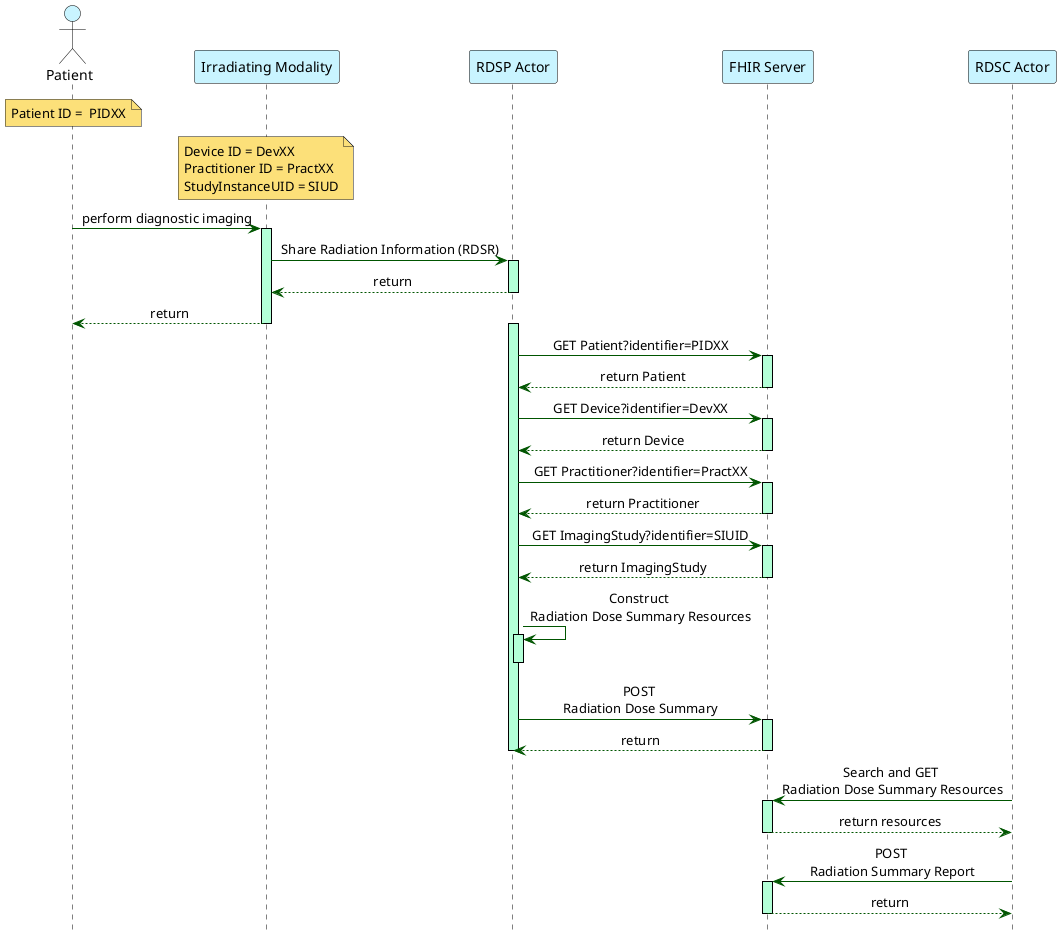 @startuml seq
hide footbox
skinparam sequenceMessageAlign center
skinparam sequence {
ArrowColor #005500
LifeLineBorderColor Black
ActorFontColor Black
ActorBorderColor Black
ParticipantBorderColor Black
ParticipantBackgroundColor #c9f4ff
ActorBackgroundColor #c9f4ff
}

actor Patient
participant "Irradiating Modality" as IrradiatingModality
participant "RDSP Actor" as RDSP
participant "FHIR Server" as server
participant "RDSC Actor" as RDSC

note over Patient #fce079: Patient ID =  PIDXX
note over IrradiatingModality #fce079: Device ID = DevXX\nPractitioner ID = PractXX\nStudyInstanceUID = SIUD

Patient -> IrradiatingModality : perform diagnostic imaging
activate IrradiatingModality #b3ffd7

IrradiatingModality -> RDSP : Share Radiation Information (RDSR)
activate RDSP  #b3ffd7
RDSP --> IrradiatingModality : return
deactivate RDSP

IrradiatingModality --> Patient: return
deactivate IrradiatingModality

activate RDSP #b3ffd7

RDSP -> server : GET Patient?identifier=PIDXX
activate server #b3ffd7
server --> RDSP : return Patient
deactivate server

RDSP -> server : GET Device?identifier=DevXX
activate server #b3ffd7
server --> RDSP : return Device
deactivate server

RDSP -> server : GET Practitioner?identifier=PractXX
activate server #b3ffd7
server --> RDSP : return Practitioner
deactivate server

RDSP -> server : GET ImagingStudy?identifier=SIUID
activate server #b3ffd7
server --> RDSP : return ImagingStudy
deactivate server

RDSP -> RDSP  : Construct \nRadiation Dose Summary Resources
activate RDSP #b3ffd7
deactivate RDSP

RDSP -> server : POST \nRadiation Dose Summary
activate server #b3ffd7
server --> RDSP : return
deactivate server
deactivate RDSP

RDSC -> server: Search and GET \nRadiation Dose Summary Resources
activate server #b3ffd7
server --> RDSC : return resources
deactivate server

RDSC -> server: POST \nRadiation Summary Report
activate server #b3ffd7
server --> RDSC : return
deactivate server
@enduml